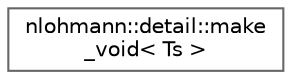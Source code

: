 digraph "Graphical Class Hierarchy"
{
 // LATEX_PDF_SIZE
  bgcolor="transparent";
  edge [fontname=Helvetica,fontsize=10,labelfontname=Helvetica,labelfontsize=10];
  node [fontname=Helvetica,fontsize=10,shape=box,height=0.2,width=0.4];
  rankdir="LR";
  Node0 [id="Node000000",label="nlohmann::detail::make\l_void\< Ts \>",height=0.2,width=0.4,color="grey40", fillcolor="white", style="filled",URL="$structnlohmann_1_1detail_1_1make__void.html",tooltip=" "];
}

